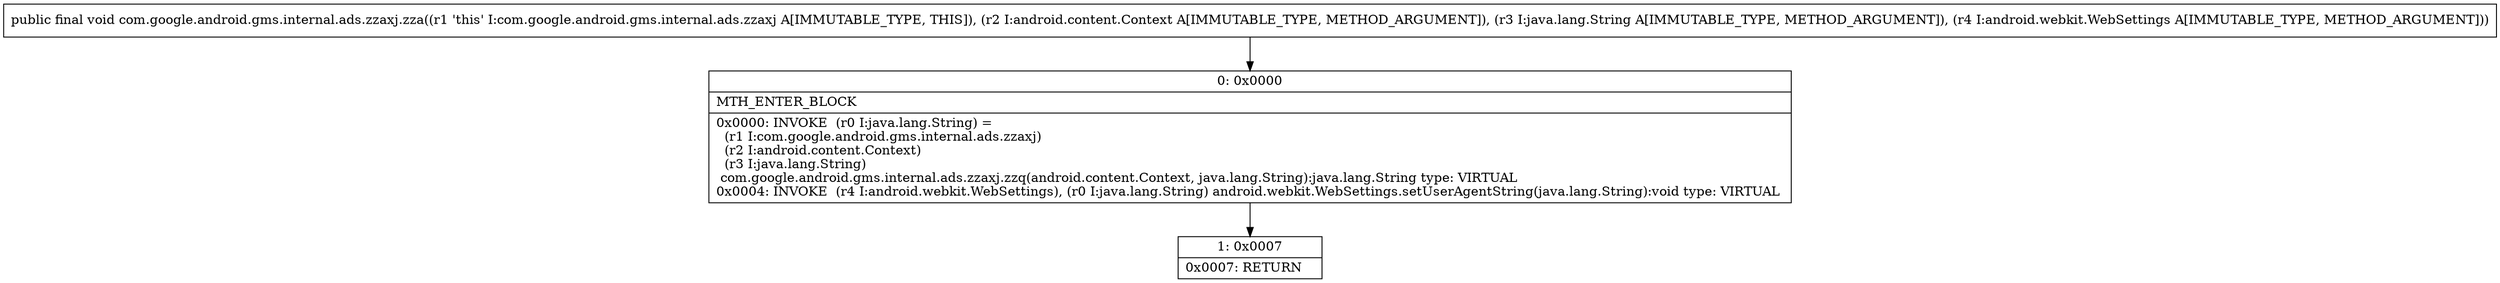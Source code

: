 digraph "CFG forcom.google.android.gms.internal.ads.zzaxj.zza(Landroid\/content\/Context;Ljava\/lang\/String;Landroid\/webkit\/WebSettings;)V" {
Node_0 [shape=record,label="{0\:\ 0x0000|MTH_ENTER_BLOCK\l|0x0000: INVOKE  (r0 I:java.lang.String) = \l  (r1 I:com.google.android.gms.internal.ads.zzaxj)\l  (r2 I:android.content.Context)\l  (r3 I:java.lang.String)\l com.google.android.gms.internal.ads.zzaxj.zzq(android.content.Context, java.lang.String):java.lang.String type: VIRTUAL \l0x0004: INVOKE  (r4 I:android.webkit.WebSettings), (r0 I:java.lang.String) android.webkit.WebSettings.setUserAgentString(java.lang.String):void type: VIRTUAL \l}"];
Node_1 [shape=record,label="{1\:\ 0x0007|0x0007: RETURN   \l}"];
MethodNode[shape=record,label="{public final void com.google.android.gms.internal.ads.zzaxj.zza((r1 'this' I:com.google.android.gms.internal.ads.zzaxj A[IMMUTABLE_TYPE, THIS]), (r2 I:android.content.Context A[IMMUTABLE_TYPE, METHOD_ARGUMENT]), (r3 I:java.lang.String A[IMMUTABLE_TYPE, METHOD_ARGUMENT]), (r4 I:android.webkit.WebSettings A[IMMUTABLE_TYPE, METHOD_ARGUMENT])) }"];
MethodNode -> Node_0;
Node_0 -> Node_1;
}

